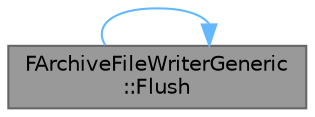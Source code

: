 digraph "FArchiveFileWriterGeneric::Flush"
{
 // INTERACTIVE_SVG=YES
 // LATEX_PDF_SIZE
  bgcolor="transparent";
  edge [fontname=Helvetica,fontsize=10,labelfontname=Helvetica,labelfontsize=10];
  node [fontname=Helvetica,fontsize=10,shape=box,height=0.2,width=0.4];
  rankdir="LR";
  Node1 [id="Node000001",label="FArchiveFileWriterGeneric\l::Flush",height=0.2,width=0.4,color="gray40", fillcolor="grey60", style="filled", fontcolor="black",tooltip="Attempts to finish writing any buffered data to disk/permanent storage."];
  Node1 -> Node1 [id="edge1_Node000001_Node000001",color="steelblue1",style="solid",tooltip=" "];
}
